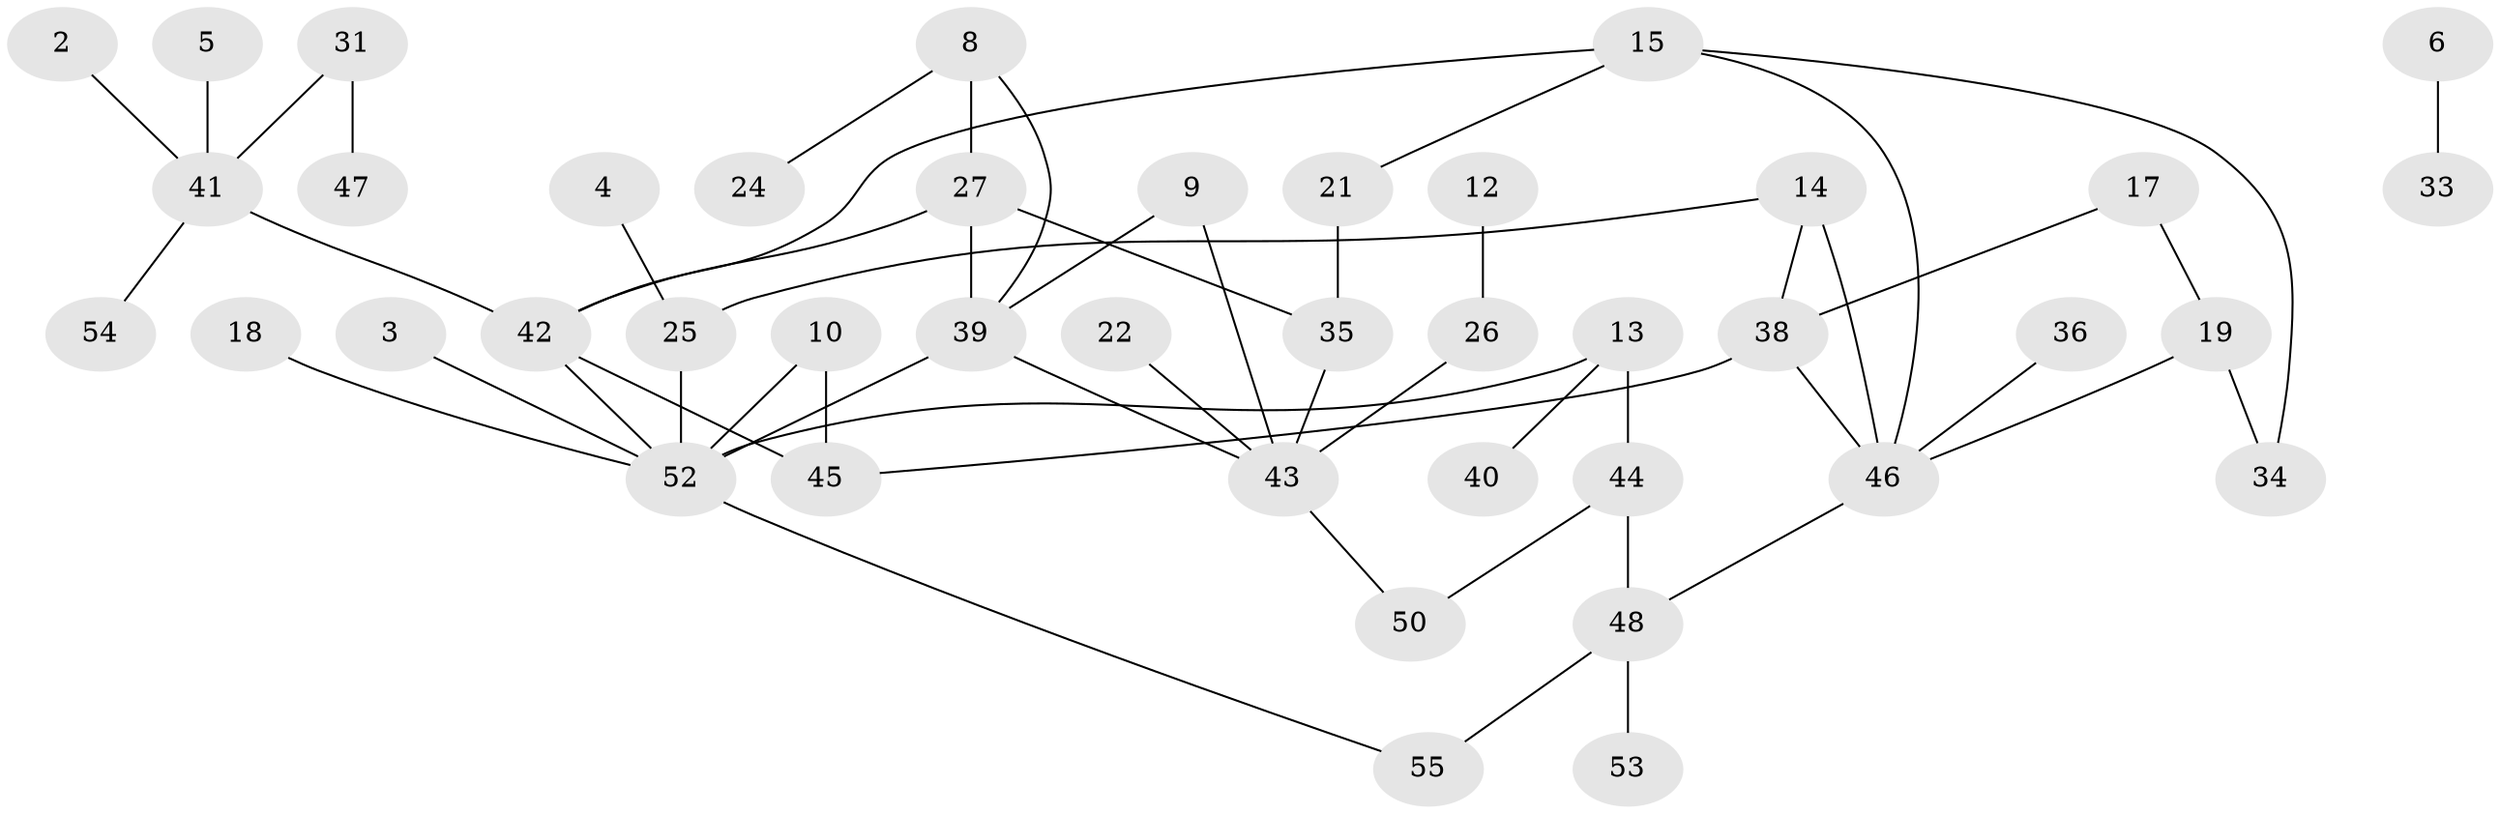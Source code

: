 // original degree distribution, {0: 0.11926605504587157, 5: 0.027522935779816515, 1: 0.28440366972477066, 3: 0.2018348623853211, 4: 0.12844036697247707, 6: 0.009174311926605505, 2: 0.22935779816513763}
// Generated by graph-tools (version 1.1) at 2025/25/03/09/25 03:25:17]
// undirected, 42 vertices, 54 edges
graph export_dot {
graph [start="1"]
  node [color=gray90,style=filled];
  2;
  3;
  4;
  5;
  6;
  8;
  9;
  10;
  12;
  13;
  14;
  15;
  17;
  18;
  19;
  21;
  22;
  24;
  25;
  26;
  27;
  31;
  33;
  34;
  35;
  36;
  38;
  39;
  40;
  41;
  42;
  43;
  44;
  45;
  46;
  47;
  48;
  50;
  52;
  53;
  54;
  55;
  2 -- 41 [weight=1.0];
  3 -- 52 [weight=1.0];
  4 -- 25 [weight=1.0];
  5 -- 41 [weight=1.0];
  6 -- 33 [weight=1.0];
  8 -- 24 [weight=1.0];
  8 -- 27 [weight=1.0];
  8 -- 39 [weight=1.0];
  9 -- 39 [weight=1.0];
  9 -- 43 [weight=1.0];
  10 -- 45 [weight=1.0];
  10 -- 52 [weight=1.0];
  12 -- 26 [weight=2.0];
  13 -- 40 [weight=1.0];
  13 -- 44 [weight=1.0];
  13 -- 52 [weight=1.0];
  14 -- 25 [weight=1.0];
  14 -- 38 [weight=1.0];
  14 -- 46 [weight=2.0];
  15 -- 21 [weight=1.0];
  15 -- 34 [weight=1.0];
  15 -- 42 [weight=1.0];
  15 -- 46 [weight=1.0];
  17 -- 19 [weight=1.0];
  17 -- 38 [weight=1.0];
  18 -- 52 [weight=1.0];
  19 -- 34 [weight=1.0];
  19 -- 46 [weight=1.0];
  21 -- 35 [weight=1.0];
  22 -- 43 [weight=1.0];
  25 -- 52 [weight=1.0];
  26 -- 43 [weight=1.0];
  27 -- 35 [weight=1.0];
  27 -- 39 [weight=1.0];
  27 -- 42 [weight=1.0];
  31 -- 41 [weight=1.0];
  31 -- 47 [weight=1.0];
  35 -- 43 [weight=1.0];
  36 -- 46 [weight=1.0];
  38 -- 45 [weight=1.0];
  38 -- 46 [weight=1.0];
  39 -- 43 [weight=1.0];
  39 -- 52 [weight=1.0];
  41 -- 42 [weight=1.0];
  41 -- 54 [weight=1.0];
  42 -- 45 [weight=1.0];
  42 -- 52 [weight=2.0];
  43 -- 50 [weight=1.0];
  44 -- 48 [weight=2.0];
  44 -- 50 [weight=1.0];
  46 -- 48 [weight=1.0];
  48 -- 53 [weight=1.0];
  48 -- 55 [weight=1.0];
  52 -- 55 [weight=1.0];
}
